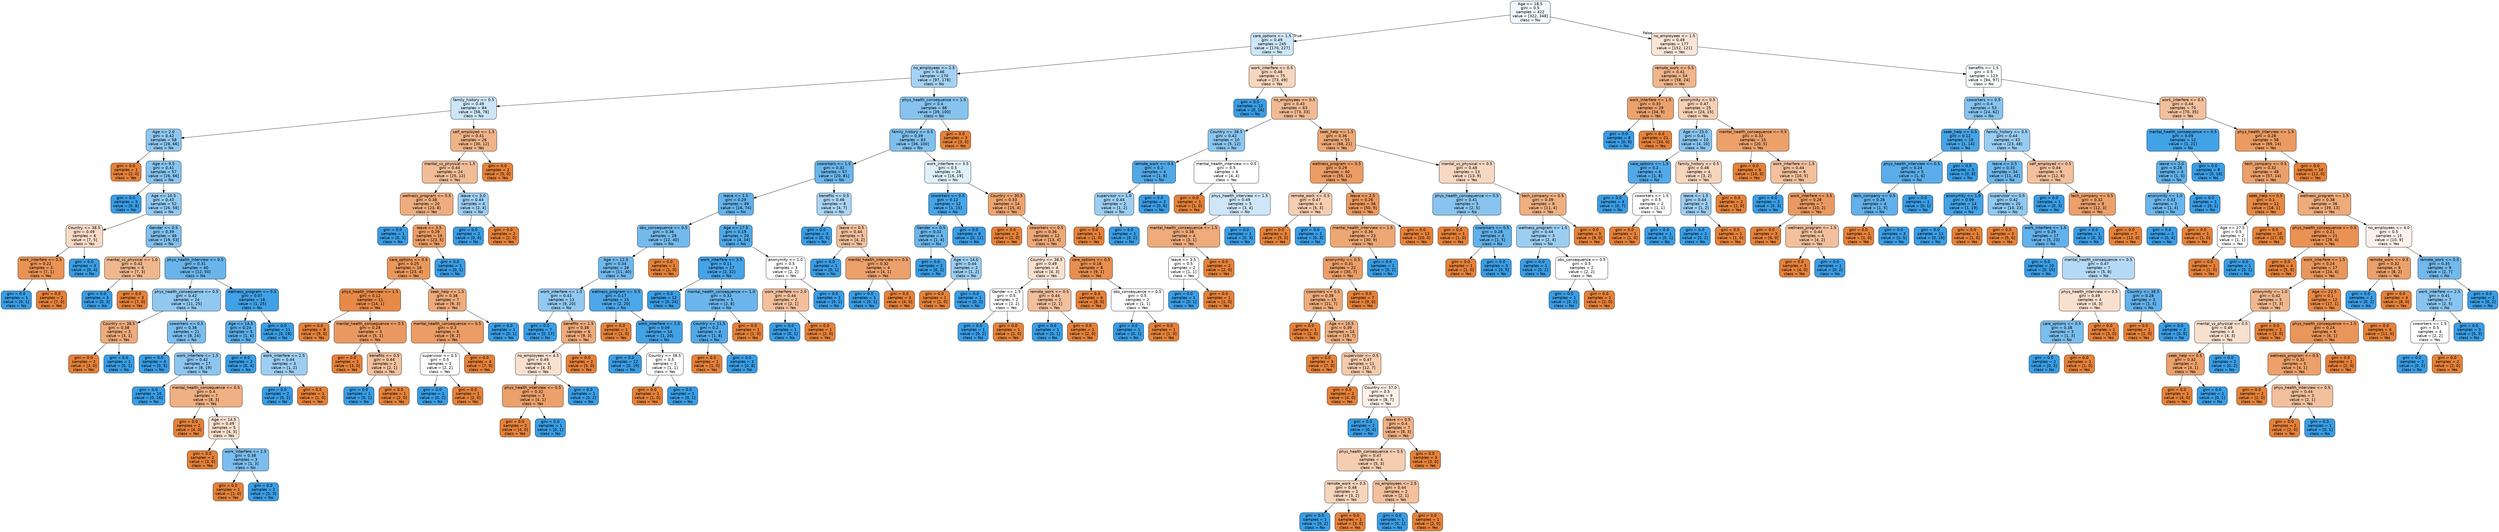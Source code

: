 digraph Tree {
node [shape=box, style="filled, rounded", color="black", fontname=helvetica] ;
edge [fontname=helvetica] ;
0 [label="Age <= 18.5\ngini = 0.5\nsamples = 422\nvalue = [322, 348]\nclass = No", fillcolor="#f0f8fd"] ;
1 [label="care_options <= 1.5\ngini = 0.49\nsamples = 245\nvalue = [170, 227]\nclass = No", fillcolor="#cde6f8"] ;
0 -> 1 [labeldistance=2.5, labelangle=45, headlabel="True"] ;
2 [label="no_employees <= 2.5\ngini = 0.46\nsamples = 170\nvalue = [97, 178]\nclass = No", fillcolor="#a5d2f3"] ;
1 -> 2 ;
3 [label="family_history <= 0.5\ngini = 0.49\nsamples = 84\nvalue = [58, 78]\nclass = No", fillcolor="#cce6f8"] ;
2 -> 3 ;
4 [label="Age <= 2.0\ngini = 0.42\nsamples = 58\nvalue = [28, 66]\nclass = No", fillcolor="#8dc7f0"] ;
3 -> 4 ;
5 [label="gini = 0.0\nsamples = 1\nvalue = [2, 0]\nclass = Yes", fillcolor="#e58139"] ;
4 -> 5 ;
6 [label="Age <= 9.5\ngini = 0.41\nsamples = 57\nvalue = [26, 66]\nclass = No", fillcolor="#87c4ef"] ;
4 -> 6 ;
7 [label="gini = 0.0\nsamples = 5\nvalue = [0, 8]\nclass = No", fillcolor="#399de5"] ;
6 -> 7 ;
8 [label="Age <= 10.5\ngini = 0.43\nsamples = 52\nvalue = [26, 58]\nclass = No", fillcolor="#92c9f1"] ;
6 -> 8 ;
9 [label="Country <= 38.5\ngini = 0.49\nsamples = 6\nvalue = [7, 5]\nclass = Yes", fillcolor="#f8dbc6"] ;
8 -> 9 ;
10 [label="work_interfere <= 0.5\ngini = 0.22\nsamples = 3\nvalue = [7, 1]\nclass = Yes", fillcolor="#e99355"] ;
9 -> 10 ;
11 [label="gini = 0.0\nsamples = 1\nvalue = [0, 1]\nclass = No", fillcolor="#399de5"] ;
10 -> 11 ;
12 [label="gini = 0.0\nsamples = 2\nvalue = [7, 0]\nclass = Yes", fillcolor="#e58139"] ;
10 -> 12 ;
13 [label="gini = 0.0\nsamples = 3\nvalue = [0, 4]\nclass = No", fillcolor="#399de5"] ;
9 -> 13 ;
14 [label="Gender <= 0.5\ngini = 0.39\nsamples = 46\nvalue = [19, 53]\nclass = No", fillcolor="#80c0ee"] ;
8 -> 14 ;
15 [label="mental_vs_physical <= 1.0\ngini = 0.42\nsamples = 6\nvalue = [7, 3]\nclass = Yes", fillcolor="#f0b78e"] ;
14 -> 15 ;
16 [label="gini = 0.0\nsamples = 3\nvalue = [0, 3]\nclass = No", fillcolor="#399de5"] ;
15 -> 16 ;
17 [label="gini = 0.0\nsamples = 3\nvalue = [7, 0]\nclass = Yes", fillcolor="#e58139"] ;
15 -> 17 ;
18 [label="phys_health_interview <= 0.5\ngini = 0.31\nsamples = 40\nvalue = [12, 50]\nclass = No", fillcolor="#69b5eb"] ;
14 -> 18 ;
19 [label="phys_health_consequence <= 0.5\ngini = 0.42\nsamples = 24\nvalue = [11, 25]\nclass = No", fillcolor="#90c8f0"] ;
18 -> 19 ;
20 [label="Country <= 38.5\ngini = 0.38\nsamples = 3\nvalue = [3, 1]\nclass = Yes", fillcolor="#eeab7b"] ;
19 -> 20 ;
21 [label="gini = 0.0\nsamples = 2\nvalue = [3, 0]\nclass = Yes", fillcolor="#e58139"] ;
20 -> 21 ;
22 [label="gini = 0.0\nsamples = 1\nvalue = [0, 1]\nclass = No", fillcolor="#399de5"] ;
20 -> 22 ;
23 [label="coworkers <= 0.5\ngini = 0.38\nsamples = 21\nvalue = [8, 24]\nclass = No", fillcolor="#7bbeee"] ;
19 -> 23 ;
24 [label="gini = 0.0\nsamples = 4\nvalue = [0, 5]\nclass = No", fillcolor="#399de5"] ;
23 -> 24 ;
25 [label="work_interfere <= 1.5\ngini = 0.42\nsamples = 17\nvalue = [8, 19]\nclass = No", fillcolor="#8cc6f0"] ;
23 -> 25 ;
26 [label="gini = 0.0\nsamples = 10\nvalue = [0, 16]\nclass = No", fillcolor="#399de5"] ;
25 -> 26 ;
27 [label="mental_health_consequence <= 0.5\ngini = 0.4\nsamples = 7\nvalue = [8, 3]\nclass = Yes", fillcolor="#efb083"] ;
25 -> 27 ;
28 [label="gini = 0.0\nsamples = 2\nvalue = [4, 0]\nclass = Yes", fillcolor="#e58139"] ;
27 -> 28 ;
29 [label="Age <= 14.5\ngini = 0.49\nsamples = 5\nvalue = [4, 3]\nclass = Yes", fillcolor="#f8e0ce"] ;
27 -> 29 ;
30 [label="gini = 0.0\nsamples = 2\nvalue = [3, 0]\nclass = Yes", fillcolor="#e58139"] ;
29 -> 30 ;
31 [label="work_interfere <= 2.5\ngini = 0.38\nsamples = 3\nvalue = [1, 3]\nclass = No", fillcolor="#7bbeee"] ;
29 -> 31 ;
32 [label="gini = 0.0\nsamples = 1\nvalue = [1, 0]\nclass = Yes", fillcolor="#e58139"] ;
31 -> 32 ;
33 [label="gini = 0.0\nsamples = 2\nvalue = [0, 3]\nclass = No", fillcolor="#399de5"] ;
31 -> 33 ;
34 [label="wellness_program <= 0.5\ngini = 0.07\nsamples = 16\nvalue = [1, 25]\nclass = No", fillcolor="#41a1e6"] ;
18 -> 34 ;
35 [label="Age <= 14.5\ngini = 0.24\nsamples = 5\nvalue = [1, 6]\nclass = No", fillcolor="#5aade9"] ;
34 -> 35 ;
36 [label="gini = 0.0\nsamples = 2\nvalue = [0, 4]\nclass = No", fillcolor="#399de5"] ;
35 -> 36 ;
37 [label="work_interfere <= 2.5\ngini = 0.44\nsamples = 3\nvalue = [1, 2]\nclass = No", fillcolor="#9ccef2"] ;
35 -> 37 ;
38 [label="gini = 0.0\nsamples = 2\nvalue = [0, 2]\nclass = No", fillcolor="#399de5"] ;
37 -> 38 ;
39 [label="gini = 0.0\nsamples = 1\nvalue = [1, 0]\nclass = Yes", fillcolor="#e58139"] ;
37 -> 39 ;
40 [label="gini = 0.0\nsamples = 11\nvalue = [0, 19]\nclass = No", fillcolor="#399de5"] ;
34 -> 40 ;
41 [label="self_employed <= 1.5\ngini = 0.41\nsamples = 26\nvalue = [30, 12]\nclass = Yes", fillcolor="#efb388"] ;
3 -> 41 ;
42 [label="mental_vs_physical <= 1.5\ngini = 0.44\nsamples = 24\nvalue = [25, 12]\nclass = Yes", fillcolor="#f1bd98"] ;
41 -> 42 ;
43 [label="wellness_program <= 0.5\ngini = 0.38\nsamples = 20\nvalue = [23, 8]\nclass = Yes", fillcolor="#eead7e"] ;
42 -> 43 ;
44 [label="gini = 0.0\nsamples = 1\nvalue = [0, 3]\nclass = No", fillcolor="#399de5"] ;
43 -> 44 ;
45 [label="leave <= 3.5\ngini = 0.29\nsamples = 19\nvalue = [23, 5]\nclass = Yes", fillcolor="#eb9c64"] ;
43 -> 45 ;
46 [label="care_options <= 0.5\ngini = 0.25\nsamples = 18\nvalue = [23, 4]\nclass = Yes", fillcolor="#ea975b"] ;
45 -> 46 ;
47 [label="phys_health_interview <= 1.5\ngini = 0.12\nsamples = 11\nvalue = [14, 1]\nclass = Yes", fillcolor="#e78a47"] ;
46 -> 47 ;
48 [label="gini = 0.0\nsamples = 8\nvalue = [9, 0]\nclass = Yes", fillcolor="#e58139"] ;
47 -> 48 ;
49 [label="mental_health_consequence <= 0.5\ngini = 0.28\nsamples = 3\nvalue = [5, 1]\nclass = Yes", fillcolor="#ea9a61"] ;
47 -> 49 ;
50 [label="gini = 0.0\nsamples = 1\nvalue = [3, 0]\nclass = Yes", fillcolor="#e58139"] ;
49 -> 50 ;
51 [label="benefits <= 0.5\ngini = 0.44\nsamples = 2\nvalue = [2, 1]\nclass = Yes", fillcolor="#f2c09c"] ;
49 -> 51 ;
52 [label="gini = 0.0\nsamples = 1\nvalue = [0, 1]\nclass = No", fillcolor="#399de5"] ;
51 -> 52 ;
53 [label="gini = 0.0\nsamples = 1\nvalue = [2, 0]\nclass = Yes", fillcolor="#e58139"] ;
51 -> 53 ;
54 [label="seek_help <= 1.5\ngini = 0.38\nsamples = 7\nvalue = [9, 3]\nclass = Yes", fillcolor="#eeab7b"] ;
46 -> 54 ;
55 [label="mental_health_consequence <= 0.5\ngini = 0.3\nsamples = 6\nvalue = [9, 2]\nclass = Yes", fillcolor="#eb9d65"] ;
54 -> 55 ;
56 [label="supervisor <= 0.5\ngini = 0.5\nsamples = 2\nvalue = [2, 2]\nclass = Yes", fillcolor="#ffffff"] ;
55 -> 56 ;
57 [label="gini = 0.0\nsamples = 1\nvalue = [0, 2]\nclass = No", fillcolor="#399de5"] ;
56 -> 57 ;
58 [label="gini = 0.0\nsamples = 1\nvalue = [2, 0]\nclass = Yes", fillcolor="#e58139"] ;
56 -> 58 ;
59 [label="gini = 0.0\nsamples = 4\nvalue = [7, 0]\nclass = Yes", fillcolor="#e58139"] ;
55 -> 59 ;
60 [label="gini = 0.0\nsamples = 1\nvalue = [0, 1]\nclass = No", fillcolor="#399de5"] ;
54 -> 60 ;
61 [label="gini = 0.0\nsamples = 1\nvalue = [0, 1]\nclass = No", fillcolor="#399de5"] ;
45 -> 61 ;
62 [label="leave <= 3.0\ngini = 0.44\nsamples = 4\nvalue = [2, 4]\nclass = No", fillcolor="#9ccef2"] ;
42 -> 62 ;
63 [label="gini = 0.0\nsamples = 2\nvalue = [0, 4]\nclass = No", fillcolor="#399de5"] ;
62 -> 63 ;
64 [label="gini = 0.0\nsamples = 2\nvalue = [2, 0]\nclass = Yes", fillcolor="#e58139"] ;
62 -> 64 ;
65 [label="gini = 0.0\nsamples = 2\nvalue = [5, 0]\nclass = Yes", fillcolor="#e58139"] ;
41 -> 65 ;
66 [label="phys_health_consequence <= 1.5\ngini = 0.4\nsamples = 86\nvalue = [39, 100]\nclass = No", fillcolor="#86c3ef"] ;
2 -> 66 ;
67 [label="family_history <= 0.5\ngini = 0.39\nsamples = 83\nvalue = [36, 100]\nclass = No", fillcolor="#80c0ee"] ;
66 -> 67 ;
68 [label="coworkers <= 1.5\ngini = 0.32\nsamples = 57\nvalue = [20, 81]\nclass = No", fillcolor="#6ab5eb"] ;
67 -> 68 ;
69 [label="leave <= 1.5\ngini = 0.29\nsamples = 49\nvalue = [16, 74]\nclass = No", fillcolor="#64b2eb"] ;
68 -> 69 ;
70 [label="obs_consequence <= 0.5\ngini = 0.36\nsamples = 29\nvalue = [12, 40]\nclass = No", fillcolor="#74baed"] ;
69 -> 70 ;
71 [label="Age <= 12.5\ngini = 0.34\nsamples = 28\nvalue = [11, 40]\nclass = No", fillcolor="#6fb8ec"] ;
70 -> 71 ;
72 [label="work_interfere <= 1.5\ngini = 0.43\nsamples = 13\nvalue = [9, 20]\nclass = No", fillcolor="#92c9f1"] ;
71 -> 72 ;
73 [label="gini = 0.0\nsamples = 7\nvalue = [0, 17]\nclass = No", fillcolor="#399de5"] ;
72 -> 73 ;
74 [label="benefits <= 1.5\ngini = 0.38\nsamples = 6\nvalue = [9, 3]\nclass = Yes", fillcolor="#eeab7b"] ;
72 -> 74 ;
75 [label="no_employees <= 4.5\ngini = 0.49\nsamples = 4\nvalue = [4, 3]\nclass = Yes", fillcolor="#f8e0ce"] ;
74 -> 75 ;
76 [label="phys_health_interview <= 0.5\ngini = 0.32\nsamples = 3\nvalue = [4, 1]\nclass = Yes", fillcolor="#eca06a"] ;
75 -> 76 ;
77 [label="gini = 0.0\nsamples = 2\nvalue = [4, 0]\nclass = Yes", fillcolor="#e58139"] ;
76 -> 77 ;
78 [label="gini = 0.0\nsamples = 1\nvalue = [0, 1]\nclass = No", fillcolor="#399de5"] ;
76 -> 78 ;
79 [label="gini = 0.0\nsamples = 1\nvalue = [0, 2]\nclass = No", fillcolor="#399de5"] ;
75 -> 79 ;
80 [label="gini = 0.0\nsamples = 2\nvalue = [5, 0]\nclass = Yes", fillcolor="#e58139"] ;
74 -> 80 ;
81 [label="wellness_program <= 0.5\ngini = 0.17\nsamples = 15\nvalue = [2, 20]\nclass = No", fillcolor="#4da7e8"] ;
71 -> 81 ;
82 [label="gini = 0.0\nsamples = 1\nvalue = [1, 0]\nclass = Yes", fillcolor="#e58139"] ;
81 -> 82 ;
83 [label="work_interfere <= 2.5\ngini = 0.09\nsamples = 14\nvalue = [1, 20]\nclass = No", fillcolor="#43a2e6"] ;
81 -> 83 ;
84 [label="gini = 0.0\nsamples = 12\nvalue = [0, 19]\nclass = No", fillcolor="#399de5"] ;
83 -> 84 ;
85 [label="Country <= 38.5\ngini = 0.5\nsamples = 2\nvalue = [1, 1]\nclass = Yes", fillcolor="#ffffff"] ;
83 -> 85 ;
86 [label="gini = 0.0\nsamples = 1\nvalue = [1, 0]\nclass = Yes", fillcolor="#e58139"] ;
85 -> 86 ;
87 [label="gini = 0.0\nsamples = 1\nvalue = [0, 1]\nclass = No", fillcolor="#399de5"] ;
85 -> 87 ;
88 [label="gini = 0.0\nsamples = 1\nvalue = [1, 0]\nclass = Yes", fillcolor="#e58139"] ;
70 -> 88 ;
89 [label="Age <= 17.5\ngini = 0.19\nsamples = 20\nvalue = [4, 34]\nclass = No", fillcolor="#50a9e8"] ;
69 -> 89 ;
90 [label="work_interfere <= 3.5\ngini = 0.11\nsamples = 17\nvalue = [2, 32]\nclass = No", fillcolor="#45a3e7"] ;
89 -> 90 ;
91 [label="gini = 0.0\nsamples = 12\nvalue = [0, 24]\nclass = No", fillcolor="#399de5"] ;
90 -> 91 ;
92 [label="mental_health_consequence <= 1.0\ngini = 0.32\nsamples = 5\nvalue = [2, 8]\nclass = No", fillcolor="#6ab6ec"] ;
90 -> 92 ;
93 [label="Country <= 11.5\ngini = 0.2\nsamples = 4\nvalue = [1, 8]\nclass = No", fillcolor="#52a9e8"] ;
92 -> 93 ;
94 [label="gini = 0.0\nsamples = 1\nvalue = [1, 0]\nclass = Yes", fillcolor="#e58139"] ;
93 -> 94 ;
95 [label="gini = 0.0\nsamples = 3\nvalue = [0, 8]\nclass = No", fillcolor="#399de5"] ;
93 -> 95 ;
96 [label="gini = 0.0\nsamples = 1\nvalue = [1, 0]\nclass = Yes", fillcolor="#e58139"] ;
92 -> 96 ;
97 [label="anonymity <= 1.0\ngini = 0.5\nsamples = 3\nvalue = [2, 2]\nclass = Yes", fillcolor="#ffffff"] ;
89 -> 97 ;
98 [label="work_interfere <= 2.0\ngini = 0.44\nsamples = 2\nvalue = [2, 1]\nclass = Yes", fillcolor="#f2c09c"] ;
97 -> 98 ;
99 [label="gini = 0.0\nsamples = 1\nvalue = [0, 1]\nclass = No", fillcolor="#399de5"] ;
98 -> 99 ;
100 [label="gini = 0.0\nsamples = 1\nvalue = [2, 0]\nclass = Yes", fillcolor="#e58139"] ;
98 -> 100 ;
101 [label="gini = 0.0\nsamples = 1\nvalue = [0, 1]\nclass = No", fillcolor="#399de5"] ;
97 -> 101 ;
102 [label="benefits <= 0.5\ngini = 0.46\nsamples = 8\nvalue = [4, 7]\nclass = No", fillcolor="#aad5f4"] ;
68 -> 102 ;
103 [label="gini = 0.0\nsamples = 3\nvalue = [0, 5]\nclass = No", fillcolor="#399de5"] ;
102 -> 103 ;
104 [label="leave <= 0.5\ngini = 0.44\nsamples = 5\nvalue = [4, 2]\nclass = Yes", fillcolor="#f2c09c"] ;
102 -> 104 ;
105 [label="gini = 0.0\nsamples = 1\nvalue = [0, 1]\nclass = No", fillcolor="#399de5"] ;
104 -> 105 ;
106 [label="mental_health_interview <= 0.5\ngini = 0.32\nsamples = 4\nvalue = [4, 1]\nclass = Yes", fillcolor="#eca06a"] ;
104 -> 106 ;
107 [label="gini = 0.0\nsamples = 1\nvalue = [0, 1]\nclass = No", fillcolor="#399de5"] ;
106 -> 107 ;
108 [label="gini = 0.0\nsamples = 3\nvalue = [4, 0]\nclass = Yes", fillcolor="#e58139"] ;
106 -> 108 ;
109 [label="work_interfere <= 3.5\ngini = 0.5\nsamples = 26\nvalue = [16, 19]\nclass = No", fillcolor="#e0f0fb"] ;
67 -> 109 ;
110 [label="coworkers <= 0.5\ngini = 0.12\nsamples = 12\nvalue = [1, 15]\nclass = No", fillcolor="#46a4e7"] ;
109 -> 110 ;
111 [label="Gender <= 0.5\ngini = 0.32\nsamples = 4\nvalue = [1, 4]\nclass = No", fillcolor="#6ab6ec"] ;
110 -> 111 ;
112 [label="gini = 0.0\nsamples = 2\nvalue = [0, 2]\nclass = No", fillcolor="#399de5"] ;
111 -> 112 ;
113 [label="Age <= 14.0\ngini = 0.44\nsamples = 2\nvalue = [1, 2]\nclass = No", fillcolor="#9ccef2"] ;
111 -> 113 ;
114 [label="gini = 0.0\nsamples = 1\nvalue = [1, 0]\nclass = Yes", fillcolor="#e58139"] ;
113 -> 114 ;
115 [label="gini = 0.0\nsamples = 1\nvalue = [0, 2]\nclass = No", fillcolor="#399de5"] ;
113 -> 115 ;
116 [label="gini = 0.0\nsamples = 8\nvalue = [0, 11]\nclass = No", fillcolor="#399de5"] ;
110 -> 116 ;
117 [label="Country <= 30.5\ngini = 0.33\nsamples = 14\nvalue = [15, 4]\nclass = Yes", fillcolor="#eca36e"] ;
109 -> 117 ;
118 [label="gini = 0.0\nsamples = 2\nvalue = [2, 0]\nclass = Yes", fillcolor="#e58139"] ;
117 -> 118 ;
119 [label="coworkers <= 0.5\ngini = 0.36\nsamples = 12\nvalue = [13, 4]\nclass = Yes", fillcolor="#eda876"] ;
117 -> 119 ;
120 [label="Country <= 38.5\ngini = 0.49\nsamples = 4\nvalue = [4, 3]\nclass = Yes", fillcolor="#f8e0ce"] ;
119 -> 120 ;
121 [label="Gender <= 1.5\ngini = 0.5\nsamples = 2\nvalue = [2, 2]\nclass = Yes", fillcolor="#ffffff"] ;
120 -> 121 ;
122 [label="gini = 0.0\nsamples = 1\nvalue = [0, 2]\nclass = No", fillcolor="#399de5"] ;
121 -> 122 ;
123 [label="gini = 0.0\nsamples = 1\nvalue = [2, 0]\nclass = Yes", fillcolor="#e58139"] ;
121 -> 123 ;
124 [label="remote_work <= 0.5\ngini = 0.44\nsamples = 2\nvalue = [2, 1]\nclass = Yes", fillcolor="#f2c09c"] ;
120 -> 124 ;
125 [label="gini = 0.0\nsamples = 1\nvalue = [0, 1]\nclass = No", fillcolor="#399de5"] ;
124 -> 125 ;
126 [label="gini = 0.0\nsamples = 1\nvalue = [2, 0]\nclass = Yes", fillcolor="#e58139"] ;
124 -> 126 ;
127 [label="care_options <= 0.5\ngini = 0.18\nsamples = 8\nvalue = [9, 1]\nclass = Yes", fillcolor="#e88f4f"] ;
119 -> 127 ;
128 [label="gini = 0.0\nsamples = 6\nvalue = [8, 0]\nclass = Yes", fillcolor="#e58139"] ;
127 -> 128 ;
129 [label="obs_consequence <= 0.5\ngini = 0.5\nsamples = 2\nvalue = [1, 1]\nclass = Yes", fillcolor="#ffffff"] ;
127 -> 129 ;
130 [label="gini = 0.0\nsamples = 1\nvalue = [0, 1]\nclass = No", fillcolor="#399de5"] ;
129 -> 130 ;
131 [label="gini = 0.0\nsamples = 1\nvalue = [1, 0]\nclass = Yes", fillcolor="#e58139"] ;
129 -> 131 ;
132 [label="gini = 0.0\nsamples = 3\nvalue = [3, 0]\nclass = Yes", fillcolor="#e58139"] ;
66 -> 132 ;
133 [label="work_interfere <= 0.5\ngini = 0.48\nsamples = 75\nvalue = [73, 49]\nclass = Yes", fillcolor="#f6d6be"] ;
1 -> 133 ;
134 [label="gini = 0.0\nsamples = 12\nvalue = [0, 16]\nclass = No", fillcolor="#399de5"] ;
133 -> 134 ;
135 [label="no_employees <= 0.5\ngini = 0.43\nsamples = 63\nvalue = [73, 33]\nclass = Yes", fillcolor="#f1ba93"] ;
133 -> 135 ;
136 [label="Country <= 38.5\ngini = 0.42\nsamples = 10\nvalue = [5, 12]\nclass = No", fillcolor="#8bc6f0"] ;
135 -> 136 ;
137 [label="remote_work <= 0.5\ngini = 0.2\nsamples = 4\nvalue = [1, 8]\nclass = No", fillcolor="#52a9e8"] ;
136 -> 137 ;
138 [label="supervisor <= 1.0\ngini = 0.44\nsamples = 2\nvalue = [1, 2]\nclass = No", fillcolor="#9ccef2"] ;
137 -> 138 ;
139 [label="gini = 0.0\nsamples = 1\nvalue = [1, 0]\nclass = Yes", fillcolor="#e58139"] ;
138 -> 139 ;
140 [label="gini = 0.0\nsamples = 1\nvalue = [0, 2]\nclass = No", fillcolor="#399de5"] ;
138 -> 140 ;
141 [label="gini = 0.0\nsamples = 2\nvalue = [0, 6]\nclass = No", fillcolor="#399de5"] ;
137 -> 141 ;
142 [label="mental_health_interview <= 0.5\ngini = 0.5\nsamples = 6\nvalue = [4, 4]\nclass = Yes", fillcolor="#ffffff"] ;
136 -> 142 ;
143 [label="gini = 0.0\nsamples = 1\nvalue = [1, 0]\nclass = Yes", fillcolor="#e58139"] ;
142 -> 143 ;
144 [label="phys_health_interview <= 1.5\ngini = 0.49\nsamples = 5\nvalue = [3, 4]\nclass = No", fillcolor="#cee6f8"] ;
142 -> 144 ;
145 [label="mental_health_consequence <= 1.5\ngini = 0.38\nsamples = 4\nvalue = [3, 1]\nclass = Yes", fillcolor="#eeab7b"] ;
144 -> 145 ;
146 [label="leave <= 3.5\ngini = 0.5\nsamples = 2\nvalue = [1, 1]\nclass = Yes", fillcolor="#ffffff"] ;
145 -> 146 ;
147 [label="gini = 0.0\nsamples = 1\nvalue = [0, 1]\nclass = No", fillcolor="#399de5"] ;
146 -> 147 ;
148 [label="gini = 0.0\nsamples = 1\nvalue = [1, 0]\nclass = Yes", fillcolor="#e58139"] ;
146 -> 148 ;
149 [label="gini = 0.0\nsamples = 2\nvalue = [2, 0]\nclass = Yes", fillcolor="#e58139"] ;
145 -> 149 ;
150 [label="gini = 0.0\nsamples = 1\nvalue = [0, 3]\nclass = No", fillcolor="#399de5"] ;
144 -> 150 ;
151 [label="seek_help <= 1.5\ngini = 0.36\nsamples = 53\nvalue = [68, 21]\nclass = Yes", fillcolor="#eda876"] ;
135 -> 151 ;
152 [label="wellness_program <= 0.5\ngini = 0.29\nsamples = 40\nvalue = [55, 12]\nclass = Yes", fillcolor="#eb9c64"] ;
151 -> 152 ;
153 [label="remote_work <= 0.5\ngini = 0.47\nsamples = 4\nvalue = [5, 3]\nclass = Yes", fillcolor="#f5cdb0"] ;
152 -> 153 ;
154 [label="gini = 0.0\nsamples = 3\nvalue = [5, 0]\nclass = Yes", fillcolor="#e58139"] ;
153 -> 154 ;
155 [label="gini = 0.0\nsamples = 1\nvalue = [0, 3]\nclass = No", fillcolor="#399de5"] ;
153 -> 155 ;
156 [label="leave <= 2.5\ngini = 0.26\nsamples = 36\nvalue = [50, 9]\nclass = Yes", fillcolor="#ea985d"] ;
152 -> 156 ;
157 [label="mental_health_interview <= 1.5\ngini = 0.36\nsamples = 23\nvalue = [30, 9]\nclass = Yes", fillcolor="#eda774"] ;
156 -> 157 ;
158 [label="anonymity <= 0.5\ngini = 0.31\nsamples = 22\nvalue = [30, 7]\nclass = Yes", fillcolor="#eb9e67"] ;
157 -> 158 ;
159 [label="coworkers <= 0.5\ngini = 0.38\nsamples = 15\nvalue = [21, 7]\nclass = Yes", fillcolor="#eeab7b"] ;
158 -> 159 ;
160 [label="gini = 0.0\nsamples = 1\nvalue = [2, 0]\nclass = Yes", fillcolor="#e58139"] ;
159 -> 160 ;
161 [label="Age <= 10.5\ngini = 0.39\nsamples = 14\nvalue = [19, 7]\nclass = Yes", fillcolor="#efaf82"] ;
159 -> 161 ;
162 [label="gini = 0.0\nsamples = 3\nvalue = [7, 0]\nclass = Yes", fillcolor="#e58139"] ;
161 -> 162 ;
163 [label="supervisor <= 0.5\ngini = 0.47\nsamples = 11\nvalue = [12, 7]\nclass = Yes", fillcolor="#f4caac"] ;
161 -> 163 ;
164 [label="gini = 0.0\nsamples = 2\nvalue = [4, 0]\nclass = Yes", fillcolor="#e58139"] ;
163 -> 164 ;
165 [label="Country <= 37.0\ngini = 0.5\nsamples = 9\nvalue = [8, 7]\nclass = Yes", fillcolor="#fcefe6"] ;
163 -> 165 ;
166 [label="gini = 0.0\nsamples = 2\nvalue = [0, 4]\nclass = No", fillcolor="#399de5"] ;
165 -> 166 ;
167 [label="leave <= 0.5\ngini = 0.4\nsamples = 7\nvalue = [8, 3]\nclass = Yes", fillcolor="#efb083"] ;
165 -> 167 ;
168 [label="phys_health_consequence <= 0.5\ngini = 0.47\nsamples = 4\nvalue = [5, 3]\nclass = Yes", fillcolor="#f5cdb0"] ;
167 -> 168 ;
169 [label="remote_work <= 0.5\ngini = 0.48\nsamples = 2\nvalue = [3, 2]\nclass = Yes", fillcolor="#f6d5bd"] ;
168 -> 169 ;
170 [label="gini = 0.0\nsamples = 1\nvalue = [0, 2]\nclass = No", fillcolor="#399de5"] ;
169 -> 170 ;
171 [label="gini = 0.0\nsamples = 1\nvalue = [3, 0]\nclass = Yes", fillcolor="#e58139"] ;
169 -> 171 ;
172 [label="no_employees <= 2.5\ngini = 0.44\nsamples = 2\nvalue = [2, 1]\nclass = Yes", fillcolor="#f2c09c"] ;
168 -> 172 ;
173 [label="gini = 0.0\nsamples = 1\nvalue = [0, 1]\nclass = No", fillcolor="#399de5"] ;
172 -> 173 ;
174 [label="gini = 0.0\nsamples = 1\nvalue = [2, 0]\nclass = Yes", fillcolor="#e58139"] ;
172 -> 174 ;
175 [label="gini = 0.0\nsamples = 3\nvalue = [3, 0]\nclass = Yes", fillcolor="#e58139"] ;
167 -> 175 ;
176 [label="gini = 0.0\nsamples = 7\nvalue = [9, 0]\nclass = Yes", fillcolor="#e58139"] ;
158 -> 176 ;
177 [label="gini = 0.0\nsamples = 1\nvalue = [0, 2]\nclass = No", fillcolor="#399de5"] ;
157 -> 177 ;
178 [label="gini = 0.0\nsamples = 13\nvalue = [20, 0]\nclass = Yes", fillcolor="#e58139"] ;
156 -> 178 ;
179 [label="mental_vs_physical <= 0.5\ngini = 0.48\nsamples = 13\nvalue = [13, 9]\nclass = Yes", fillcolor="#f7d8c2"] ;
151 -> 179 ;
180 [label="phys_health_consequence <= 0.5\ngini = 0.41\nsamples = 5\nvalue = [2, 5]\nclass = No", fillcolor="#88c4ef"] ;
179 -> 180 ;
181 [label="gini = 0.0\nsamples = 1\nvalue = [1, 0]\nclass = Yes", fillcolor="#e58139"] ;
180 -> 181 ;
182 [label="coworkers <= 0.5\ngini = 0.28\nsamples = 4\nvalue = [1, 5]\nclass = No", fillcolor="#61b1ea"] ;
180 -> 182 ;
183 [label="gini = 0.0\nsamples = 1\nvalue = [1, 0]\nclass = Yes", fillcolor="#e58139"] ;
182 -> 183 ;
184 [label="gini = 0.0\nsamples = 3\nvalue = [0, 5]\nclass = No", fillcolor="#399de5"] ;
182 -> 184 ;
185 [label="tech_company <= 0.5\ngini = 0.39\nsamples = 8\nvalue = [11, 4]\nclass = Yes", fillcolor="#eeaf81"] ;
179 -> 185 ;
186 [label="wellness_program <= 1.5\ngini = 0.44\nsamples = 3\nvalue = [2, 4]\nclass = No", fillcolor="#9ccef2"] ;
185 -> 186 ;
187 [label="gini = 0.0\nsamples = 1\nvalue = [0, 2]\nclass = No", fillcolor="#399de5"] ;
186 -> 187 ;
188 [label="obs_consequence <= 0.5\ngini = 0.5\nsamples = 2\nvalue = [2, 2]\nclass = Yes", fillcolor="#ffffff"] ;
186 -> 188 ;
189 [label="gini = 0.0\nsamples = 1\nvalue = [0, 2]\nclass = No", fillcolor="#399de5"] ;
188 -> 189 ;
190 [label="gini = 0.0\nsamples = 1\nvalue = [2, 0]\nclass = Yes", fillcolor="#e58139"] ;
188 -> 190 ;
191 [label="gini = 0.0\nsamples = 5\nvalue = [9, 0]\nclass = Yes", fillcolor="#e58139"] ;
185 -> 191 ;
192 [label="no_employees <= 1.5\ngini = 0.49\nsamples = 177\nvalue = [152, 121]\nclass = Yes", fillcolor="#fae5d7"] ;
0 -> 192 [labeldistance=2.5, labelangle=-45, headlabel="False"] ;
193 [label="remote_work <= 0.5\ngini = 0.41\nsamples = 54\nvalue = [58, 24]\nclass = Yes", fillcolor="#f0b58b"] ;
192 -> 193 ;
194 [label="work_interfere <= 1.5\ngini = 0.33\nsamples = 29\nvalue = [34, 9]\nclass = Yes", fillcolor="#eca26d"] ;
193 -> 194 ;
195 [label="gini = 0.0\nsamples = 8\nvalue = [0, 9]\nclass = No", fillcolor="#399de5"] ;
194 -> 195 ;
196 [label="gini = 0.0\nsamples = 21\nvalue = [34, 0]\nclass = Yes", fillcolor="#e58139"] ;
194 -> 196 ;
197 [label="anonymity <= 0.5\ngini = 0.47\nsamples = 25\nvalue = [24, 15]\nclass = Yes", fillcolor="#f5d0b5"] ;
193 -> 197 ;
198 [label="Age <= 25.0\ngini = 0.41\nsamples = 10\nvalue = [4, 10]\nclass = No", fillcolor="#88c4ef"] ;
197 -> 198 ;
199 [label="care_options <= 1.5\ngini = 0.2\nsamples = 6\nvalue = [1, 8]\nclass = No", fillcolor="#52a9e8"] ;
198 -> 199 ;
200 [label="gini = 0.0\nsamples = 4\nvalue = [0, 7]\nclass = No", fillcolor="#399de5"] ;
199 -> 200 ;
201 [label="coworkers <= 1.5\ngini = 0.5\nsamples = 2\nvalue = [1, 1]\nclass = Yes", fillcolor="#ffffff"] ;
199 -> 201 ;
202 [label="gini = 0.0\nsamples = 1\nvalue = [1, 0]\nclass = Yes", fillcolor="#e58139"] ;
201 -> 202 ;
203 [label="gini = 0.0\nsamples = 1\nvalue = [0, 1]\nclass = No", fillcolor="#399de5"] ;
201 -> 203 ;
204 [label="family_history <= 0.5\ngini = 0.48\nsamples = 4\nvalue = [3, 2]\nclass = Yes", fillcolor="#f6d5bd"] ;
198 -> 204 ;
205 [label="leave <= 1.5\ngini = 0.44\nsamples = 2\nvalue = [1, 2]\nclass = No", fillcolor="#9ccef2"] ;
204 -> 205 ;
206 [label="gini = 0.0\nsamples = 1\nvalue = [0, 2]\nclass = No", fillcolor="#399de5"] ;
205 -> 206 ;
207 [label="gini = 0.0\nsamples = 1\nvalue = [1, 0]\nclass = Yes", fillcolor="#e58139"] ;
205 -> 207 ;
208 [label="gini = 0.0\nsamples = 2\nvalue = [2, 0]\nclass = Yes", fillcolor="#e58139"] ;
204 -> 208 ;
209 [label="mental_health_consequence <= 0.5\ngini = 0.32\nsamples = 15\nvalue = [20, 5]\nclass = Yes", fillcolor="#eca06a"] ;
197 -> 209 ;
210 [label="gini = 0.0\nsamples = 6\nvalue = [10, 0]\nclass = Yes", fillcolor="#e58139"] ;
209 -> 210 ;
211 [label="work_interfere <= 1.5\ngini = 0.44\nsamples = 9\nvalue = [10, 5]\nclass = Yes", fillcolor="#f2c09c"] ;
209 -> 211 ;
212 [label="gini = 0.0\nsamples = 2\nvalue = [0, 3]\nclass = No", fillcolor="#399de5"] ;
211 -> 212 ;
213 [label="work_interfere <= 3.5\ngini = 0.28\nsamples = 7\nvalue = [10, 2]\nclass = Yes", fillcolor="#ea9a61"] ;
211 -> 213 ;
214 [label="gini = 0.0\nsamples = 3\nvalue = [6, 0]\nclass = Yes", fillcolor="#e58139"] ;
213 -> 214 ;
215 [label="wellness_program <= 1.5\ngini = 0.44\nsamples = 4\nvalue = [4, 2]\nclass = Yes", fillcolor="#f2c09c"] ;
213 -> 215 ;
216 [label="gini = 0.0\nsamples = 3\nvalue = [4, 0]\nclass = Yes", fillcolor="#e58139"] ;
215 -> 216 ;
217 [label="gini = 0.0\nsamples = 1\nvalue = [0, 2]\nclass = No", fillcolor="#399de5"] ;
215 -> 217 ;
218 [label="benefits <= 1.5\ngini = 0.5\nsamples = 123\nvalue = [94, 97]\nclass = No", fillcolor="#f9fcfe"] ;
192 -> 218 ;
219 [label="coworkers <= 0.5\ngini = 0.4\nsamples = 53\nvalue = [24, 62]\nclass = No", fillcolor="#86c3ef"] ;
218 -> 219 ;
220 [label="seek_help <= 0.5\ngini = 0.12\nsamples = 10\nvalue = [1, 14]\nclass = No", fillcolor="#47a4e7"] ;
219 -> 220 ;
221 [label="phys_health_interview <= 0.5\ngini = 0.24\nsamples = 5\nvalue = [1, 6]\nclass = No", fillcolor="#5aade9"] ;
220 -> 221 ;
222 [label="tech_company <= 0.5\ngini = 0.28\nsamples = 4\nvalue = [1, 5]\nclass = No", fillcolor="#61b1ea"] ;
221 -> 222 ;
223 [label="gini = 0.0\nsamples = 1\nvalue = [1, 0]\nclass = Yes", fillcolor="#e58139"] ;
222 -> 223 ;
224 [label="gini = 0.0\nsamples = 3\nvalue = [0, 5]\nclass = No", fillcolor="#399de5"] ;
222 -> 224 ;
225 [label="gini = 0.0\nsamples = 1\nvalue = [0, 1]\nclass = No", fillcolor="#399de5"] ;
221 -> 225 ;
226 [label="gini = 0.0\nsamples = 5\nvalue = [0, 8]\nclass = No", fillcolor="#399de5"] ;
220 -> 226 ;
227 [label="family_history <= 0.5\ngini = 0.44\nsamples = 43\nvalue = [23, 48]\nclass = No", fillcolor="#98ccf1"] ;
219 -> 227 ;
228 [label="leave <= 0.5\ngini = 0.33\nsamples = 34\nvalue = [11, 42]\nclass = No", fillcolor="#6db7ec"] ;
227 -> 228 ;
229 [label="anonymity <= 1.0\ngini = 0.09\nsamples = 14\nvalue = [1, 19]\nclass = No", fillcolor="#43a2e6"] ;
228 -> 229 ;
230 [label="gini = 0.0\nsamples = 13\nvalue = [0, 19]\nclass = No", fillcolor="#399de5"] ;
229 -> 230 ;
231 [label="gini = 0.0\nsamples = 1\nvalue = [1, 0]\nclass = Yes", fillcolor="#e58139"] ;
229 -> 231 ;
232 [label="supervisor <= 0.5\ngini = 0.42\nsamples = 20\nvalue = [10, 23]\nclass = No", fillcolor="#8fc8f0"] ;
228 -> 232 ;
233 [label="gini = 0.0\nsamples = 3\nvalue = [5, 0]\nclass = Yes", fillcolor="#e58139"] ;
232 -> 233 ;
234 [label="work_interfere <= 1.5\ngini = 0.29\nsamples = 17\nvalue = [5, 23]\nclass = No", fillcolor="#64b2eb"] ;
232 -> 234 ;
235 [label="gini = 0.0\nsamples = 10\nvalue = [0, 15]\nclass = No", fillcolor="#399de5"] ;
234 -> 235 ;
236 [label="mental_health_consequence <= 0.5\ngini = 0.47\nsamples = 7\nvalue = [5, 8]\nclass = No", fillcolor="#b5daf5"] ;
234 -> 236 ;
237 [label="phys_health_interview <= 0.5\ngini = 0.49\nsamples = 4\nvalue = [4, 3]\nclass = Yes", fillcolor="#f8e0ce"] ;
236 -> 237 ;
238 [label="care_options <= 0.5\ngini = 0.38\nsamples = 3\nvalue = [1, 3]\nclass = No", fillcolor="#7bbeee"] ;
237 -> 238 ;
239 [label="gini = 0.0\nsamples = 2\nvalue = [0, 3]\nclass = No", fillcolor="#399de5"] ;
238 -> 239 ;
240 [label="gini = 0.0\nsamples = 1\nvalue = [1, 0]\nclass = Yes", fillcolor="#e58139"] ;
238 -> 240 ;
241 [label="gini = 0.0\nsamples = 1\nvalue = [3, 0]\nclass = Yes", fillcolor="#e58139"] ;
237 -> 241 ;
242 [label="Country <= 38.5\ngini = 0.28\nsamples = 3\nvalue = [1, 5]\nclass = No", fillcolor="#61b1ea"] ;
236 -> 242 ;
243 [label="gini = 0.0\nsamples = 1\nvalue = [1, 0]\nclass = Yes", fillcolor="#e58139"] ;
242 -> 243 ;
244 [label="gini = 0.0\nsamples = 2\nvalue = [0, 5]\nclass = No", fillcolor="#399de5"] ;
242 -> 244 ;
245 [label="self_employed <= 0.5\ngini = 0.44\nsamples = 9\nvalue = [12, 6]\nclass = Yes", fillcolor="#f2c09c"] ;
227 -> 245 ;
246 [label="gini = 0.0\nsamples = 1\nvalue = [0, 3]\nclass = No", fillcolor="#399de5"] ;
245 -> 246 ;
247 [label="tech_company <= 0.5\ngini = 0.32\nsamples = 8\nvalue = [12, 3]\nclass = Yes", fillcolor="#eca06a"] ;
245 -> 247 ;
248 [label="gini = 0.0\nsamples = 1\nvalue = [0, 3]\nclass = No", fillcolor="#399de5"] ;
247 -> 248 ;
249 [label="gini = 0.0\nsamples = 7\nvalue = [12, 0]\nclass = Yes", fillcolor="#e58139"] ;
247 -> 249 ;
250 [label="work_interfere <= 0.5\ngini = 0.44\nsamples = 70\nvalue = [70, 35]\nclass = Yes", fillcolor="#f2c09c"] ;
218 -> 250 ;
251 [label="mental_health_consequence <= 0.5\ngini = 0.09\nsamples = 12\nvalue = [1, 21]\nclass = No", fillcolor="#42a2e6"] ;
250 -> 251 ;
252 [label="leave <= 2.0\ngini = 0.28\nsamples = 4\nvalue = [1, 5]\nclass = No", fillcolor="#61b1ea"] ;
251 -> 252 ;
253 [label="anonymity <= 1.0\ngini = 0.32\nsamples = 3\nvalue = [1, 4]\nclass = No", fillcolor="#6ab6ec"] ;
252 -> 253 ;
254 [label="gini = 0.0\nsamples = 2\nvalue = [0, 4]\nclass = No", fillcolor="#399de5"] ;
253 -> 254 ;
255 [label="gini = 0.0\nsamples = 1\nvalue = [1, 0]\nclass = Yes", fillcolor="#e58139"] ;
253 -> 255 ;
256 [label="gini = 0.0\nsamples = 1\nvalue = [0, 1]\nclass = No", fillcolor="#399de5"] ;
252 -> 256 ;
257 [label="gini = 0.0\nsamples = 8\nvalue = [0, 16]\nclass = No", fillcolor="#399de5"] ;
251 -> 257 ;
258 [label="phys_health_interview <= 1.5\ngini = 0.28\nsamples = 58\nvalue = [69, 14]\nclass = Yes", fillcolor="#ea9b61"] ;
250 -> 258 ;
259 [label="tech_company <= 0.5\ngini = 0.32\nsamples = 48\nvalue = [57, 14]\nclass = Yes", fillcolor="#eba06a"] ;
258 -> 259 ;
260 [label="seek_help <= 0.5\ngini = 0.1\nsamples = 12\nvalue = [18, 1]\nclass = Yes", fillcolor="#e68844"] ;
259 -> 260 ;
261 [label="Age <= 27.5\ngini = 0.5\nsamples = 2\nvalue = [1, 1]\nclass = Yes", fillcolor="#ffffff"] ;
260 -> 261 ;
262 [label="gini = 0.0\nsamples = 1\nvalue = [1, 0]\nclass = Yes", fillcolor="#e58139"] ;
261 -> 262 ;
263 [label="gini = 0.0\nsamples = 1\nvalue = [0, 1]\nclass = No", fillcolor="#399de5"] ;
261 -> 263 ;
264 [label="gini = 0.0\nsamples = 10\nvalue = [17, 0]\nclass = Yes", fillcolor="#e58139"] ;
260 -> 264 ;
265 [label="wellness_program <= 1.5\ngini = 0.38\nsamples = 36\nvalue = [39, 13]\nclass = Yes", fillcolor="#eeab7b"] ;
259 -> 265 ;
266 [label="phys_health_consequence <= 0.5\ngini = 0.21\nsamples = 21\nvalue = [29, 4]\nclass = Yes", fillcolor="#e99254"] ;
265 -> 266 ;
267 [label="gini = 0.0\nsamples = 4\nvalue = [5, 0]\nclass = Yes", fillcolor="#e58139"] ;
266 -> 267 ;
268 [label="work_interfere <= 1.5\ngini = 0.24\nsamples = 17\nvalue = [24, 4]\nclass = Yes", fillcolor="#e9965a"] ;
266 -> 268 ;
269 [label="anonymity <= 1.0\ngini = 0.42\nsamples = 5\nvalue = [7, 3]\nclass = Yes", fillcolor="#f0b78e"] ;
268 -> 269 ;
270 [label="mental_vs_physical <= 0.5\ngini = 0.49\nsamples = 4\nvalue = [4, 3]\nclass = Yes", fillcolor="#f8e0ce"] ;
269 -> 270 ;
271 [label="seek_help <= 0.5\ngini = 0.32\nsamples = 2\nvalue = [4, 1]\nclass = Yes", fillcolor="#eca06a"] ;
270 -> 271 ;
272 [label="gini = 0.0\nsamples = 1\nvalue = [4, 0]\nclass = Yes", fillcolor="#e58139"] ;
271 -> 272 ;
273 [label="gini = 0.0\nsamples = 1\nvalue = [0, 1]\nclass = No", fillcolor="#399de5"] ;
271 -> 273 ;
274 [label="gini = 0.0\nsamples = 2\nvalue = [0, 2]\nclass = No", fillcolor="#399de5"] ;
270 -> 274 ;
275 [label="gini = 0.0\nsamples = 1\nvalue = [3, 0]\nclass = Yes", fillcolor="#e58139"] ;
269 -> 275 ;
276 [label="Age <= 22.5\ngini = 0.1\nsamples = 12\nvalue = [17, 1]\nclass = Yes", fillcolor="#e78845"] ;
268 -> 276 ;
277 [label="phys_health_consequence <= 1.5\ngini = 0.24\nsamples = 6\nvalue = [6, 1]\nclass = Yes", fillcolor="#e9965a"] ;
276 -> 277 ;
278 [label="wellness_program <= 0.5\ngini = 0.32\nsamples = 5\nvalue = [4, 1]\nclass = Yes", fillcolor="#eca06a"] ;
277 -> 278 ;
279 [label="gini = 0.0\nsamples = 2\nvalue = [2, 0]\nclass = Yes", fillcolor="#e58139"] ;
278 -> 279 ;
280 [label="phys_health_interview <= 0.5\ngini = 0.44\nsamples = 3\nvalue = [2, 1]\nclass = Yes", fillcolor="#f2c09c"] ;
278 -> 280 ;
281 [label="gini = 0.0\nsamples = 2\nvalue = [2, 0]\nclass = Yes", fillcolor="#e58139"] ;
280 -> 281 ;
282 [label="gini = 0.0\nsamples = 1\nvalue = [0, 1]\nclass = No", fillcolor="#399de5"] ;
280 -> 282 ;
283 [label="gini = 0.0\nsamples = 1\nvalue = [2, 0]\nclass = Yes", fillcolor="#e58139"] ;
277 -> 283 ;
284 [label="gini = 0.0\nsamples = 6\nvalue = [11, 0]\nclass = Yes", fillcolor="#e58139"] ;
276 -> 284 ;
285 [label="no_employees <= 4.0\ngini = 0.5\nsamples = 15\nvalue = [10, 9]\nclass = Yes", fillcolor="#fcf2eb"] ;
265 -> 285 ;
286 [label="remote_work <= 0.5\ngini = 0.32\nsamples = 6\nvalue = [8, 2]\nclass = Yes", fillcolor="#eca06a"] ;
285 -> 286 ;
287 [label="gini = 0.0\nsamples = 2\nvalue = [0, 2]\nclass = No", fillcolor="#399de5"] ;
286 -> 287 ;
288 [label="gini = 0.0\nsamples = 4\nvalue = [8, 0]\nclass = Yes", fillcolor="#e58139"] ;
286 -> 288 ;
289 [label="remote_work <= 0.5\ngini = 0.35\nsamples = 9\nvalue = [2, 7]\nclass = No", fillcolor="#72b9ec"] ;
285 -> 289 ;
290 [label="work_interfere <= 2.5\ngini = 0.41\nsamples = 7\nvalue = [2, 5]\nclass = No", fillcolor="#88c4ef"] ;
289 -> 290 ;
291 [label="coworkers <= 1.5\ngini = 0.5\nsamples = 4\nvalue = [2, 2]\nclass = Yes", fillcolor="#ffffff"] ;
290 -> 291 ;
292 [label="gini = 0.0\nsamples = 2\nvalue = [0, 2]\nclass = No", fillcolor="#399de5"] ;
291 -> 292 ;
293 [label="gini = 0.0\nsamples = 2\nvalue = [2, 0]\nclass = Yes", fillcolor="#e58139"] ;
291 -> 293 ;
294 [label="gini = 0.0\nsamples = 3\nvalue = [0, 3]\nclass = No", fillcolor="#399de5"] ;
290 -> 294 ;
295 [label="gini = 0.0\nsamples = 2\nvalue = [0, 2]\nclass = No", fillcolor="#399de5"] ;
289 -> 295 ;
296 [label="gini = 0.0\nsamples = 10\nvalue = [12, 0]\nclass = Yes", fillcolor="#e58139"] ;
258 -> 296 ;
}